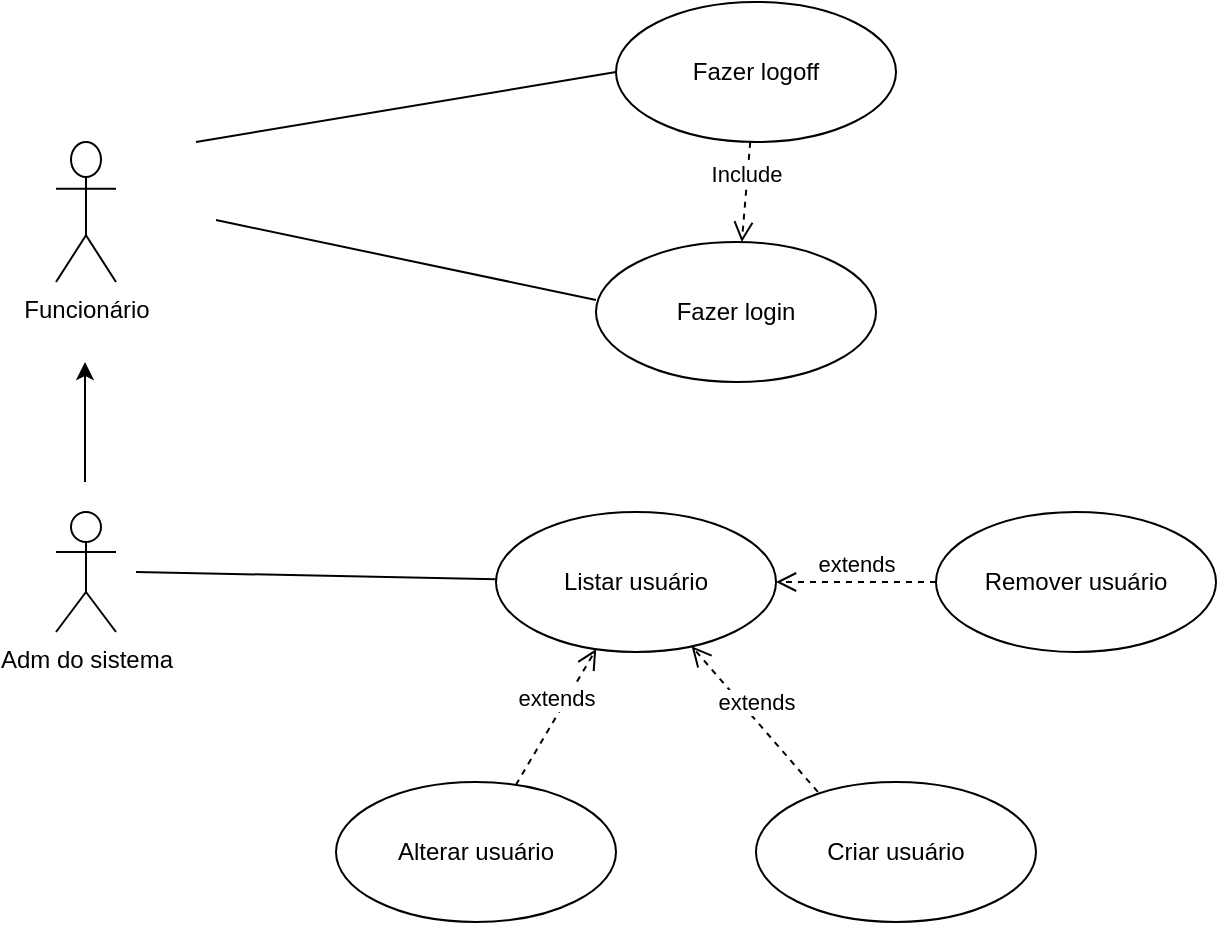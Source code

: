 <mxfile version="14.4.2" type="github">
  <diagram id="JTyPbUJer0KOoEgPKAgf" name="Page-1">
    <mxGraphModel dx="2062" dy="794" grid="1" gridSize="10" guides="1" tooltips="1" connect="1" arrows="1" fold="1" page="1" pageScale="1" pageWidth="827" pageHeight="1169" math="0" shadow="0">
      <root>
        <mxCell id="0" />
        <mxCell id="1" parent="0" />
        <mxCell id="44ezzWB15_rrxpDEsuP--1" value="Funcionário&lt;br&gt;" style="shape=umlActor;verticalLabelPosition=bottom;verticalAlign=top;html=1;outlineConnect=0;" vertex="1" parent="1">
          <mxGeometry x="100" y="80" width="30" height="70" as="geometry" />
        </mxCell>
        <mxCell id="44ezzWB15_rrxpDEsuP--2" value="Adm do sistema" style="shape=umlActor;verticalLabelPosition=bottom;verticalAlign=top;html=1;outlineConnect=0;" vertex="1" parent="1">
          <mxGeometry x="100" y="265" width="30" height="60" as="geometry" />
        </mxCell>
        <mxCell id="44ezzWB15_rrxpDEsuP--13" value="Fazer login" style="ellipse;whiteSpace=wrap;html=1;" vertex="1" parent="1">
          <mxGeometry x="370" y="130" width="140" height="70" as="geometry" />
        </mxCell>
        <mxCell id="44ezzWB15_rrxpDEsuP--15" value="" style="endArrow=none;html=1;entryX=0;entryY=0.414;entryDx=0;entryDy=0;entryPerimeter=0;" edge="1" parent="1" target="44ezzWB15_rrxpDEsuP--13">
          <mxGeometry width="50" height="50" relative="1" as="geometry">
            <mxPoint x="180" y="119" as="sourcePoint" />
            <mxPoint x="290" y="100" as="targetPoint" />
          </mxGeometry>
        </mxCell>
        <mxCell id="44ezzWB15_rrxpDEsuP--17" value="" style="endArrow=none;html=1;" edge="1" parent="1" target="44ezzWB15_rrxpDEsuP--25">
          <mxGeometry width="50" height="50" relative="1" as="geometry">
            <mxPoint x="140" y="295" as="sourcePoint" />
            <mxPoint x="280" y="300" as="targetPoint" />
            <Array as="points" />
          </mxGeometry>
        </mxCell>
        <mxCell id="44ezzWB15_rrxpDEsuP--18" value="" style="endArrow=classic;html=1;" edge="1" parent="1">
          <mxGeometry width="50" height="50" relative="1" as="geometry">
            <mxPoint x="114.5" y="250" as="sourcePoint" />
            <mxPoint x="114.5" y="190" as="targetPoint" />
          </mxGeometry>
        </mxCell>
        <mxCell id="44ezzWB15_rrxpDEsuP--19" value="Fazer logoff" style="ellipse;whiteSpace=wrap;html=1;" vertex="1" parent="1">
          <mxGeometry x="380" y="10" width="140" height="70" as="geometry" />
        </mxCell>
        <mxCell id="44ezzWB15_rrxpDEsuP--22" value="" style="endArrow=none;html=1;entryX=0;entryY=0.5;entryDx=0;entryDy=0;" edge="1" parent="1" target="44ezzWB15_rrxpDEsuP--19">
          <mxGeometry width="50" height="50" relative="1" as="geometry">
            <mxPoint x="170" y="80" as="sourcePoint" />
            <mxPoint x="440" y="380" as="targetPoint" />
          </mxGeometry>
        </mxCell>
        <mxCell id="44ezzWB15_rrxpDEsuP--23" value="Include" style="html=1;verticalAlign=bottom;endArrow=open;dashed=1;endSize=8;" edge="1" parent="1" source="44ezzWB15_rrxpDEsuP--19" target="44ezzWB15_rrxpDEsuP--13">
          <mxGeometry relative="1" as="geometry">
            <mxPoint x="450" y="410" as="sourcePoint" />
            <mxPoint x="370" y="410" as="targetPoint" />
          </mxGeometry>
        </mxCell>
        <mxCell id="44ezzWB15_rrxpDEsuP--24" value="Criar usuário" style="ellipse;whiteSpace=wrap;html=1;" vertex="1" parent="1">
          <mxGeometry x="450" y="400" width="140" height="70" as="geometry" />
        </mxCell>
        <mxCell id="44ezzWB15_rrxpDEsuP--25" value="Listar usuário" style="ellipse;whiteSpace=wrap;html=1;" vertex="1" parent="1">
          <mxGeometry x="320" y="265" width="140" height="70" as="geometry" />
        </mxCell>
        <mxCell id="44ezzWB15_rrxpDEsuP--26" value="Alterar usuário" style="ellipse;whiteSpace=wrap;html=1;" vertex="1" parent="1">
          <mxGeometry x="240" y="400" width="140" height="70" as="geometry" />
        </mxCell>
        <mxCell id="44ezzWB15_rrxpDEsuP--27" value="Remover usuário" style="ellipse;whiteSpace=wrap;html=1;" vertex="1" parent="1">
          <mxGeometry x="540" y="265" width="140" height="70" as="geometry" />
        </mxCell>
        <mxCell id="44ezzWB15_rrxpDEsuP--28" value="extends" style="html=1;verticalAlign=bottom;endArrow=open;dashed=1;endSize=8;exitX=0.221;exitY=0.071;exitDx=0;exitDy=0;exitPerimeter=0;" edge="1" parent="1" source="44ezzWB15_rrxpDEsuP--24" target="44ezzWB15_rrxpDEsuP--25">
          <mxGeometry relative="1" as="geometry">
            <mxPoint x="450" y="410" as="sourcePoint" />
            <mxPoint x="370" y="410" as="targetPoint" />
          </mxGeometry>
        </mxCell>
        <mxCell id="44ezzWB15_rrxpDEsuP--29" value="extends" style="html=1;verticalAlign=bottom;endArrow=open;dashed=1;endSize=8;exitX=0;exitY=0.5;exitDx=0;exitDy=0;" edge="1" parent="1" source="44ezzWB15_rrxpDEsuP--27" target="44ezzWB15_rrxpDEsuP--25">
          <mxGeometry relative="1" as="geometry">
            <mxPoint x="450" y="410" as="sourcePoint" />
            <mxPoint x="370" y="410" as="targetPoint" />
          </mxGeometry>
        </mxCell>
        <mxCell id="44ezzWB15_rrxpDEsuP--30" value="extends" style="html=1;verticalAlign=bottom;endArrow=open;dashed=1;endSize=8;" edge="1" parent="1" source="44ezzWB15_rrxpDEsuP--26" target="44ezzWB15_rrxpDEsuP--25">
          <mxGeometry relative="1" as="geometry">
            <mxPoint x="450" y="410" as="sourcePoint" />
            <mxPoint x="370" y="410" as="targetPoint" />
          </mxGeometry>
        </mxCell>
      </root>
    </mxGraphModel>
  </diagram>
</mxfile>
